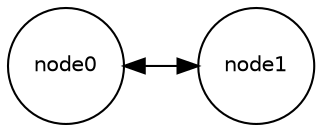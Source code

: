 // dot share/request_reply.dot -Tpng -o share/request_reply.png
digraph {
  graph [fontname = "helvetica"];
  node [fontname = "helvetica"];
  edge [fontname = "helvetica"];
  rankdir=LR;
  node0->node1 [dir="both"];
  node0 [fontsize=10 width=0.5 shape=circle];
  node1 [fontsize=10 width=0.5 shape=circle];
}
